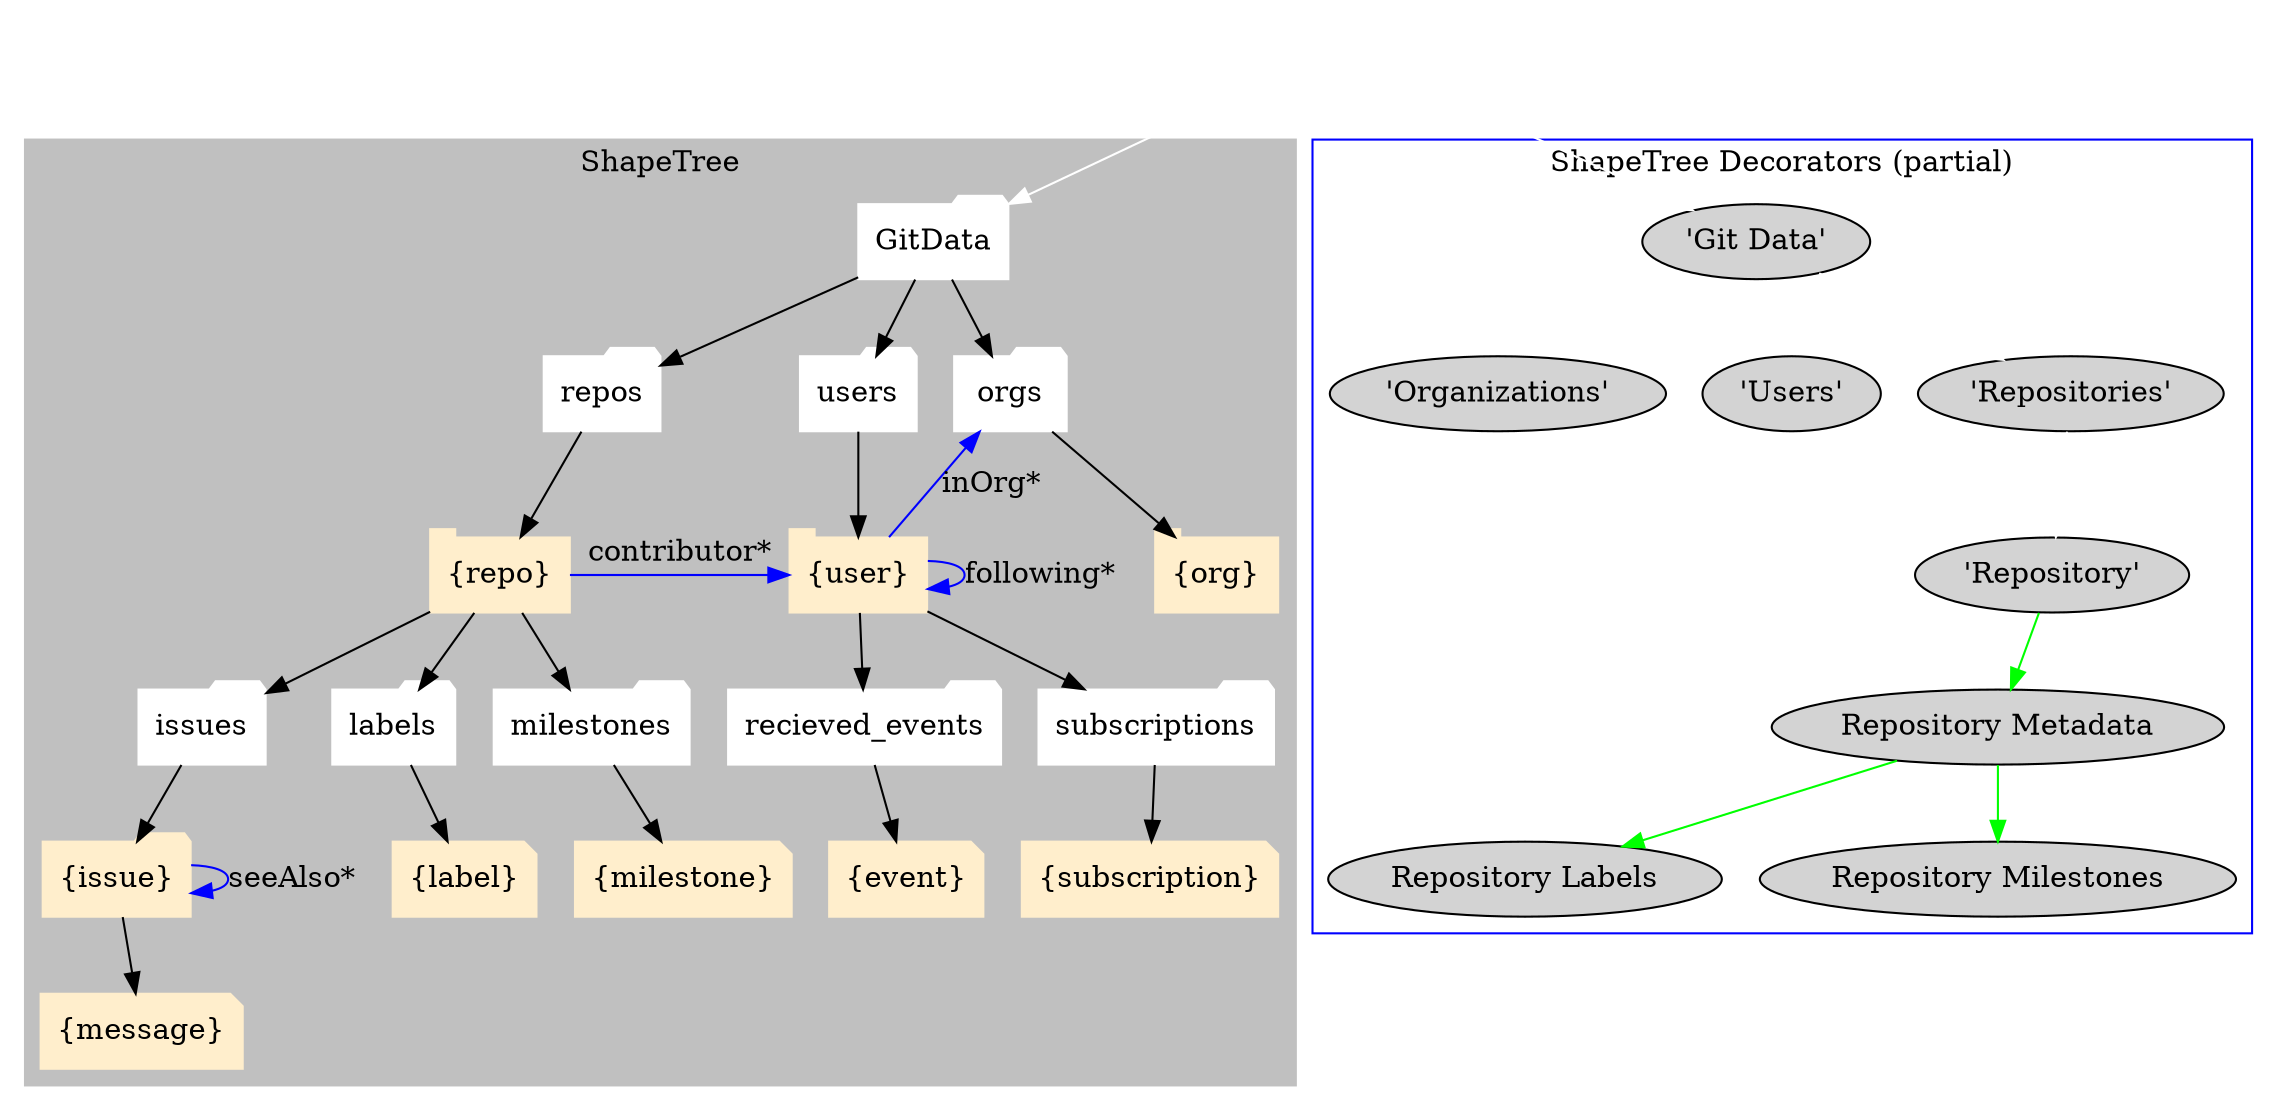 digraph G {
	// rankdir=LR;
	// size="8,5"
	// node [shape = box]; LR_0 LR_3 LR_4 LR_8;
	// node [shape = ellipse];

	subgraph cluster_GitData {
                node [shape=folder];
		style=filled;
		color=grey;
		node [style=filled,color=white];
		GitData -> repos;
		repos -> repo;
                // repos [label="{repos}";shape=tab;color="#ffeecc";];

		repo -> issues;
                issues -> user_issue;
                user_issue [label="{issue}";color="#ffeecc"];
                user_issue -> user_issue_message;
                user_issue_message [label="{message}";shape="note";color="#ffeecc"];
                user_issue -> user_issue [label="seeAlso*";color="blue"];

		repo -> labels;
                labels -> user_label;
                user_label [label="{label}";shape="note";color="#ffeecc"];

		repo -> milestones;
                milestones -> user_milestone;
                user_milestone [label="{milestone}";shape="note";color="#ffeecc"];

                repo [label="{repo}";shape=tab;color="#ffeecc";];
                repo -> user [label="contributor*"; color="blue";];
		GitData -> users;
                users -> user;
                user [label="{user}";shape=tab;color="#ffeecc";];
                user -> orgs [label="inOrg*"; color="blue"];
                user -> user [label="following*";color="blue"];
                // user -> org [label="following*";color="blue"];
                user -> recieved_events;
                recieved_events -> user_event;
                user_event [label="{event}";shape="note";color="#ffeecc"];
                user -> subscriptions;
                subscriptions -> user_subscription;
                user_subscription [label="{subscription}";shape="note";color="#ffeecc"];
		GitData -> orgs;
                orgs -> org;
                org [label="{org}";shape=tab;color="#ffeecc";];
                { rank=same; users, orgs, repos }
                { rank=same; user, org, repo }
		label = "ShapeTree";
	}

	subgraph cluster_0 {
		node [style=filled];
		GitData_d [label="'Git Data'"]; { rank=same; GitData_d, GitData };

                GitData_d -> repos_d [color=white];
		repos_d [label="'Repositories'"];
		users_d [label="'Users'"];
		orgs_d [label="'Organizations'"];
                { rank=same; repos_d, users_d, orgs_d };

                repos_d -> repo_d [color=white];
		repo_d [label="'Repository'"];

                repo_d -> repo_md [color=green]; repo_md [label="Repository Metadata"];
                repo_md -> labels_d [color=green]; labels_d [label="Repository Labels"];
                repo_md -> milestones_d [color=green]; milestones_d [label="Repository Milestones"];

		label = "ShapeTree Decorators (partial)";
		color=blue
	}
	root -> GitData [label="", color=white; shape=Mdiamond];
	root -> GitData_d [label="", color=white; shape=Mdiamond];
	// issues -> end;
	// b3 -> end;

	root [label="", color=white; shape=Mdiamond];
	// end [shape=Msquare];
}
